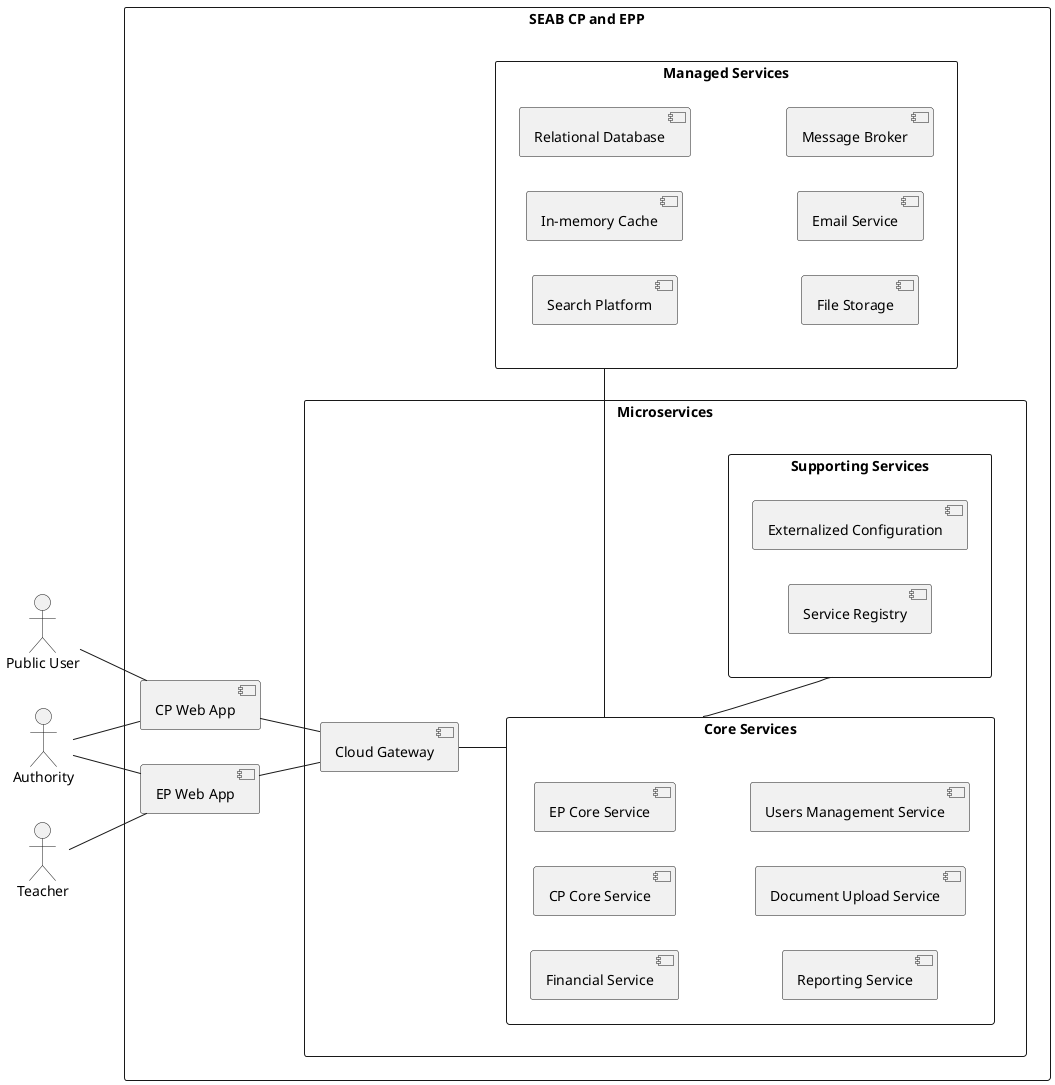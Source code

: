 @startuml
left to right direction
actor :Authority: as Authority
actor :Public User: as PublicUser
actor :Teacher: as Teacher
rectangle "SEAB CP and EPP" {
  [CP Web App] as CpApp
  [EP Web App] as EpApp
  rectangle "Managed Services" as Managed {
    [Search Platform]
    [In-memory Cache]
    [Relational Database]
    [File Storage]
    [Email Service]
    [Message Broker]
  }
  rectangle "Microservices" {
    [Cloud Gateway] as Gateway
    rectangle "Supporting Services" as Supporting {
      [Externalized Configuration]
      [Service Registry]
    }
    rectangle "Core Services" as Core {
      [Financial Service]
      [CP Core Service]
      [EP Core Service]
      [Reporting Service]
      [Document Upload Service]
      [Users Management Service]
    }
    Core -down- Supporting
    Core -left- Managed
    Gateway -- Core
    CpApp -- Gateway
    EpApp -- Gateway
  }
  Authority -- CpApp
  Authority -- EpApp
  PublicUser -- CpApp
  Teacher -- EpApp
}
@enduml
